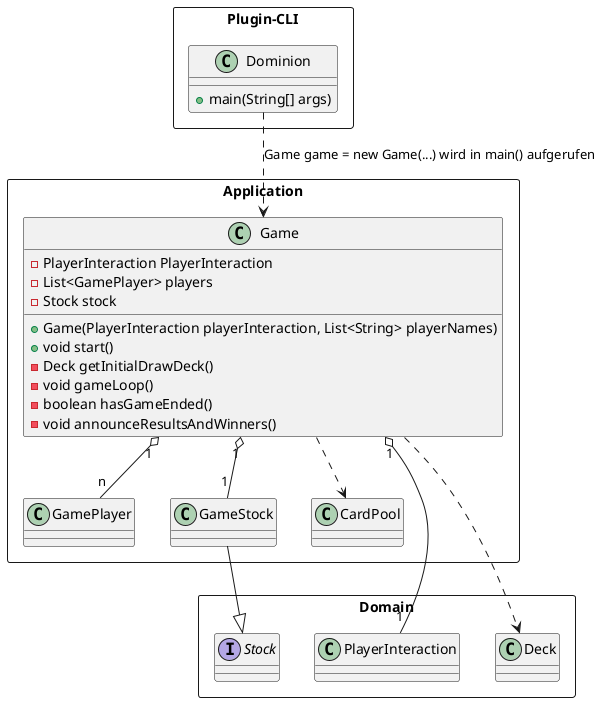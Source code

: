 @startuml dependency-rule-positive-1

package Domain <<Rectangle>> {

    class PlayerInteraction {
    }

    class Deck {
    }

    interface Stock {
    }

}

package Application <<Rectangle>> {

    class Game {
        -PlayerInteraction PlayerInteraction
        -List<GamePlayer> players
        -Stock stock

        +Game(PlayerInteraction playerInteraction, List<String> playerNames)
        +void start()
        -Deck getInitialDrawDeck()
        -void gameLoop()
        -boolean hasGameEnded()
        -void announceResultsAndWinners()
    }

    class GamePlayer {
    }

    class GameStock {
    }

    class CardPool {
    }

}

package Plugin-CLI <<Rectangle>> {

    class Dominion {
        +main(String[] args)
    }

}

Game "1" o-- "n" GamePlayer
Game "1" o-- "1" GameStock
Game ..> CardPool

Game .d.> Deck
Game "1" o-d- "1" PlayerInteraction

GameStock --|> Stock

Dominion ..> Game : Game game = new Game(...) wird in main() aufgerufen

@enduml